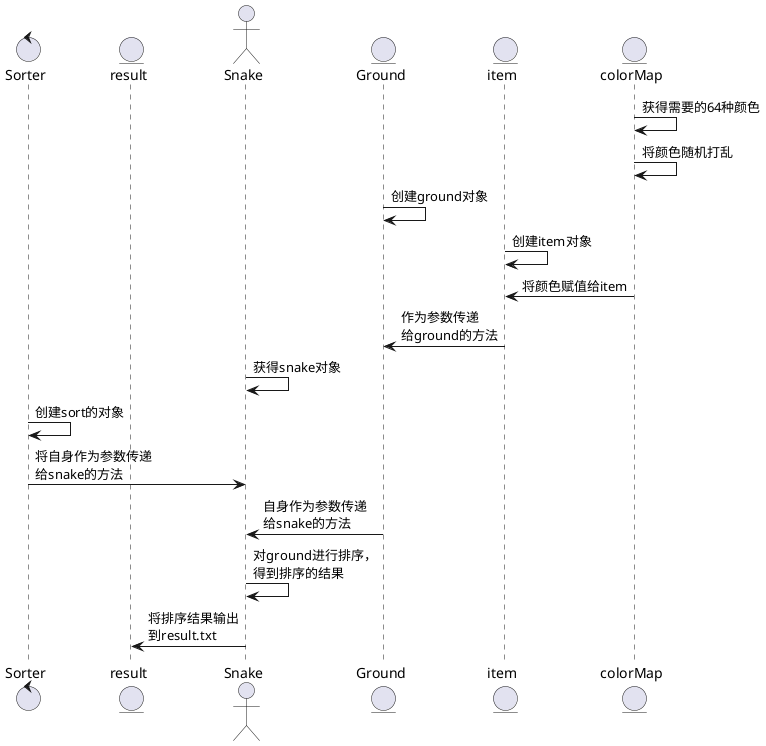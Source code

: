 @startuml

control Sorter as sorter
entity result as res
actor Snake as snake
entity Ground as ground
entity item as item
entity colorMap as color

color -> color : 获得需要的64种颜色

color -> color : 将颜色随机打乱

ground -> ground : 创建ground对象

item -> item : 创建item对象

color -> item : 将颜色赋值给item

item -> ground : 作为参数传递\n给ground的方法

snake -> snake : 获得snake对象

sorter -> sorter : 创建sort的对象

sorter -> snake : 将自身作为参数传递\n给snake的方法

ground -> snake : 自身作为参数传递\n给snake的方法

snake -> snake : 对ground进行排序，\n得到排序的结果

snake -> res : 将排序结果输出\n到result.txt
@enduml